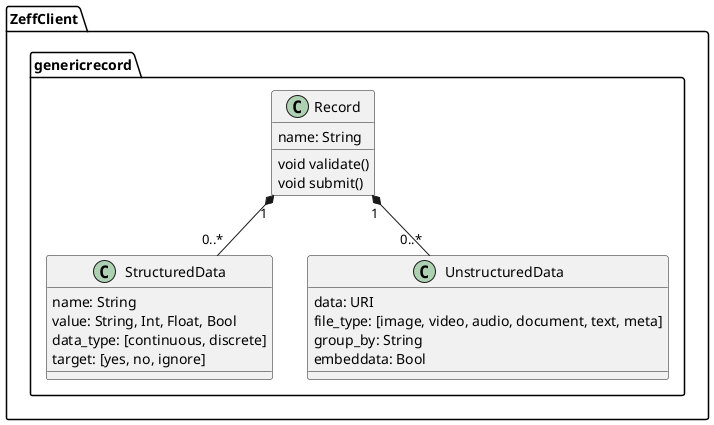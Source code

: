 @startuml

namespace ZeffClient.genericrecord {
	class Record {
		name: String
		void validate()
		void submit()
	}
	Record "1" *-- "0..*" StructuredData
	Record "1" *-- "0..*" UnstructuredData

	class StructuredData {
		name: String
		value: String, Int, Float, Bool
		data_type: [continuous, discrete]
		target: [yes, no, ignore]
	}

	class UnstructuredData{
		data: URI
		file_type: [image, video, audio, document, text, meta]
		group_by: String
		embeddata: Bool
	}
}

@enduml
